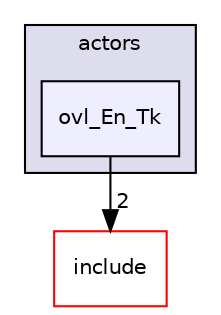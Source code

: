 digraph "src/overlays/actors/ovl_En_Tk" {
  compound=true
  node [ fontsize="10", fontname="Helvetica"];
  edge [ labelfontsize="10", labelfontname="Helvetica"];
  subgraph clusterdir_e93473484be31ce7bcb356bd643a22f8 {
    graph [ bgcolor="#ddddee", pencolor="black", label="actors" fontname="Helvetica", fontsize="10", URL="dir_e93473484be31ce7bcb356bd643a22f8.html"]
  dir_f1442e69c7ec6eaf4c341bbe13646949 [shape=box, label="ovl_En_Tk", style="filled", fillcolor="#eeeeff", pencolor="black", URL="dir_f1442e69c7ec6eaf4c341bbe13646949.html"];
  }
  dir_d44c64559bbebec7f509842c48db8b23 [shape=box label="include" fillcolor="white" style="filled" color="red" URL="dir_d44c64559bbebec7f509842c48db8b23.html"];
  dir_f1442e69c7ec6eaf4c341bbe13646949->dir_d44c64559bbebec7f509842c48db8b23 [headlabel="2", labeldistance=1.5 headhref="dir_000362_000000.html"];
}
